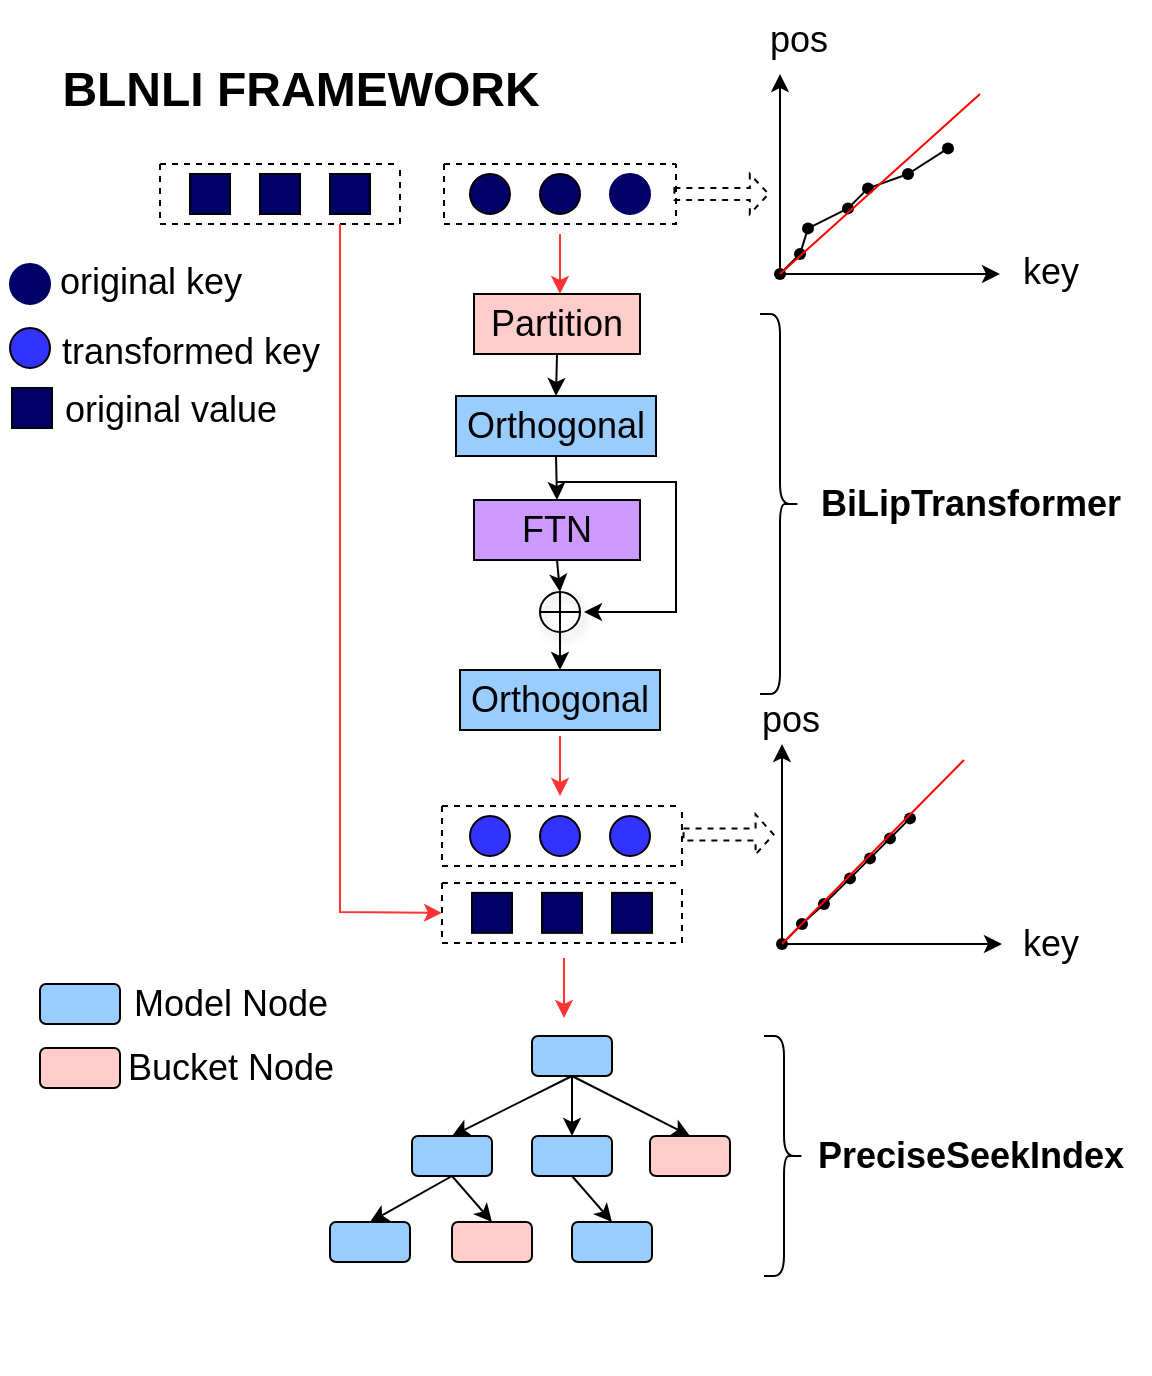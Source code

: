 <mxfile version="26.2.14">
  <diagram name="第 1 页" id="k9ARDZo4Aj4IXarrBpMy">
    <mxGraphModel dx="2253" dy="681" grid="1" gridSize="10" guides="1" tooltips="1" connect="1" arrows="1" fold="1" page="1" pageScale="1" pageWidth="827" pageHeight="1169" math="0" shadow="0">
      <root>
        <mxCell id="0" />
        <mxCell id="1" parent="0" />
        <mxCell id="g1Dt68nagMTFg1dU7cTH-61" value="" style="shape=curlyBracket;whiteSpace=wrap;html=1;rounded=1;flipH=1;labelPosition=right;verticalLabelPosition=middle;align=left;verticalAlign=middle;" parent="1" vertex="1">
          <mxGeometry x="-40" y="322" width="20" height="190" as="geometry" />
        </mxCell>
        <mxCell id="g1Dt68nagMTFg1dU7cTH-103" value="" style="ellipse;whiteSpace=wrap;html=1;aspect=fixed;fillColor=#000066;" parent="1" vertex="1">
          <mxGeometry x="-185" y="252" width="20" height="20" as="geometry" />
        </mxCell>
        <mxCell id="g1Dt68nagMTFg1dU7cTH-104" value="" style="rounded=0;whiteSpace=wrap;html=1;fillColor=#000066;" parent="1" vertex="1">
          <mxGeometry x="-290" y="252" width="20" height="20" as="geometry" />
        </mxCell>
        <mxCell id="g1Dt68nagMTFg1dU7cTH-106" value="" style="ellipse;whiteSpace=wrap;html=1;aspect=fixed;fillColor=#000066;" parent="1" vertex="1">
          <mxGeometry x="-150" y="252" width="20" height="20" as="geometry" />
        </mxCell>
        <mxCell id="g1Dt68nagMTFg1dU7cTH-108" value="" style="rounded=0;whiteSpace=wrap;html=1;fillColor=#000066;" parent="1" vertex="1">
          <mxGeometry x="-325" y="252" width="20" height="20" as="geometry" />
        </mxCell>
        <mxCell id="g1Dt68nagMTFg1dU7cTH-109" value="" style="rounded=0;whiteSpace=wrap;html=1;fillColor=#000066;" parent="1" vertex="1">
          <mxGeometry x="-255" y="252" width="20" height="20" as="geometry" />
        </mxCell>
        <mxCell id="g1Dt68nagMTFg1dU7cTH-112" value="" style="endArrow=classic;html=1;rounded=0;fillColor=#FF3333;strokeColor=#FF3333;" parent="1" edge="1">
          <mxGeometry width="50" height="50" relative="1" as="geometry">
            <mxPoint x="-140" y="282" as="sourcePoint" />
            <mxPoint x="-140" y="312" as="targetPoint" />
          </mxGeometry>
        </mxCell>
        <mxCell id="g1Dt68nagMTFg1dU7cTH-121" value="" style="ellipse;whiteSpace=wrap;html=1;aspect=fixed;fillColor=#3333FF;" parent="1" vertex="1">
          <mxGeometry x="-150" y="573" width="20" height="20" as="geometry" />
        </mxCell>
        <mxCell id="g1Dt68nagMTFg1dU7cTH-124" value="" style="ellipse;whiteSpace=wrap;html=1;aspect=fixed;fillColor=#3333FF;" parent="1" vertex="1">
          <mxGeometry x="-185" y="573" width="20" height="20" as="geometry" />
        </mxCell>
        <mxCell id="g1Dt68nagMTFg1dU7cTH-125" value="" style="ellipse;whiteSpace=wrap;html=1;aspect=fixed;fillColor=#3333FF;" parent="1" vertex="1">
          <mxGeometry x="-115" y="573" width="20" height="20" as="geometry" />
        </mxCell>
        <mxCell id="g1Dt68nagMTFg1dU7cTH-128" value="" style="endArrow=classic;html=1;rounded=0;fillColor=#FF3333;strokeColor=#FF3333;" parent="1" edge="1">
          <mxGeometry width="50" height="50" relative="1" as="geometry">
            <mxPoint x="-140" y="533" as="sourcePoint" />
            <mxPoint x="-140" y="563" as="targetPoint" />
          </mxGeometry>
        </mxCell>
        <mxCell id="g1Dt68nagMTFg1dU7cTH-160" value="" style="ellipse;whiteSpace=wrap;html=1;aspect=fixed;fillColor=#000066;strokeColor=#000066;" parent="1" vertex="1">
          <mxGeometry x="-415" y="297" width="20" height="20" as="geometry" />
        </mxCell>
        <mxCell id="g1Dt68nagMTFg1dU7cTH-161" value="" style="ellipse;whiteSpace=wrap;html=1;aspect=fixed;fillColor=#3333FF;" parent="1" vertex="1">
          <mxGeometry x="-415" y="329" width="20" height="20" as="geometry" />
        </mxCell>
        <mxCell id="g1Dt68nagMTFg1dU7cTH-163" value="" style="rounded=0;whiteSpace=wrap;html=1;fillColor=#000066;" parent="1" vertex="1">
          <mxGeometry x="-414" y="359" width="20" height="20" as="geometry" />
        </mxCell>
        <mxCell id="g1Dt68nagMTFg1dU7cTH-174" value="" style="endArrow=classic;html=1;rounded=0;" parent="1" edge="1">
          <mxGeometry width="50" height="50" relative="1" as="geometry">
            <mxPoint x="-30" y="302" as="sourcePoint" />
            <mxPoint x="-30" y="202" as="targetPoint" />
          </mxGeometry>
        </mxCell>
        <mxCell id="g1Dt68nagMTFg1dU7cTH-175" value="" style="endArrow=classic;html=1;rounded=0;" parent="1" edge="1">
          <mxGeometry width="50" height="50" relative="1" as="geometry">
            <mxPoint x="-30" y="302" as="sourcePoint" />
            <mxPoint x="80" y="302" as="targetPoint" />
          </mxGeometry>
        </mxCell>
        <mxCell id="g1Dt68nagMTFg1dU7cTH-176" value="" style="shape=waypoint;sketch=0;fillStyle=solid;size=6;pointerEvents=1;points=[];fillColor=none;resizable=0;rotatable=0;perimeter=centerPerimeter;snapToPoint=1;" parent="1" vertex="1">
          <mxGeometry x="-30" y="282" width="20" height="20" as="geometry" />
        </mxCell>
        <mxCell id="g1Dt68nagMTFg1dU7cTH-177" value="" style="shape=waypoint;sketch=0;fillStyle=solid;size=6;pointerEvents=1;points=[];fillColor=#000066;resizable=0;rotatable=0;perimeter=centerPerimeter;snapToPoint=1;" parent="1" vertex="1">
          <mxGeometry x="-26" y="269.19" width="20" height="20" as="geometry" />
        </mxCell>
        <mxCell id="g1Dt68nagMTFg1dU7cTH-183" value="" style="shape=waypoint;sketch=0;fillStyle=solid;size=6;pointerEvents=1;points=[];fillColor=#000066;resizable=0;rotatable=0;perimeter=centerPerimeter;snapToPoint=1;" parent="1" vertex="1">
          <mxGeometry x="4" y="249.19" width="20" height="20" as="geometry" />
        </mxCell>
        <mxCell id="g1Dt68nagMTFg1dU7cTH-184" value="" style="shape=waypoint;sketch=0;fillStyle=solid;size=6;pointerEvents=1;points=[];fillColor=#000066;resizable=0;rotatable=0;perimeter=centerPerimeter;snapToPoint=1;" parent="1" vertex="1">
          <mxGeometry x="-6" y="259.19" width="20" height="20" as="geometry" />
        </mxCell>
        <mxCell id="g1Dt68nagMTFg1dU7cTH-185" value="" style="shape=waypoint;sketch=0;fillStyle=solid;size=6;pointerEvents=1;points=[];fillColor=#000066;resizable=0;rotatable=0;perimeter=centerPerimeter;snapToPoint=1;" parent="1" vertex="1">
          <mxGeometry x="44" y="229.19" width="20" height="20" as="geometry" />
        </mxCell>
        <mxCell id="g1Dt68nagMTFg1dU7cTH-186" value="" style="shape=waypoint;sketch=0;fillStyle=solid;size=6;pointerEvents=1;points=[];fillColor=#000066;resizable=0;rotatable=0;perimeter=centerPerimeter;snapToPoint=1;" parent="1" vertex="1">
          <mxGeometry x="24" y="242" width="20" height="20" as="geometry" />
        </mxCell>
        <mxCell id="g1Dt68nagMTFg1dU7cTH-187" value="" style="endArrow=none;html=1;rounded=0;exitX=0.425;exitY=1.025;exitDx=0;exitDy=0;exitPerimeter=0;" parent="1" source="g1Dt68nagMTFg1dU7cTH-176" target="g1Dt68nagMTFg1dU7cTH-177" edge="1">
          <mxGeometry width="50" height="50" relative="1" as="geometry">
            <mxPoint x="-90" y="412" as="sourcePoint" />
            <mxPoint x="-40" y="362" as="targetPoint" />
          </mxGeometry>
        </mxCell>
        <mxCell id="g1Dt68nagMTFg1dU7cTH-188" value="" style="endArrow=none;html=1;rounded=0;entryX=0.35;entryY=1.14;entryDx=0;entryDy=0;entryPerimeter=0;" parent="1" source="g1Dt68nagMTFg1dU7cTH-177" target="g1Dt68nagMTFg1dU7cTH-184" edge="1">
          <mxGeometry width="50" height="50" relative="1" as="geometry">
            <mxPoint x="-90" y="412" as="sourcePoint" />
            <mxPoint x="-40" y="362" as="targetPoint" />
          </mxGeometry>
        </mxCell>
        <mxCell id="g1Dt68nagMTFg1dU7cTH-189" value="" style="endArrow=none;html=1;rounded=0;entryX=1.125;entryY=0.39;entryDx=0;entryDy=0;entryPerimeter=0;exitX=0.45;exitY=0.165;exitDx=0;exitDy=0;exitPerimeter=0;" parent="1" source="g1Dt68nagMTFg1dU7cTH-183" target="g1Dt68nagMTFg1dU7cTH-184" edge="1">
          <mxGeometry width="50" height="50" relative="1" as="geometry">
            <mxPoint x="-90" y="412" as="sourcePoint" />
            <mxPoint x="-40" y="362" as="targetPoint" />
          </mxGeometry>
        </mxCell>
        <mxCell id="g1Dt68nagMTFg1dU7cTH-190" value="" style="endArrow=none;html=1;rounded=0;entryX=0.7;entryY=0.25;entryDx=0;entryDy=0;entryPerimeter=0;exitX=0.85;exitY=0.315;exitDx=0;exitDy=0;exitPerimeter=0;" parent="1" source="g1Dt68nagMTFg1dU7cTH-183" target="g1Dt68nagMTFg1dU7cTH-186" edge="1">
          <mxGeometry width="50" height="50" relative="1" as="geometry">
            <mxPoint x="-90" y="412" as="sourcePoint" />
            <mxPoint x="-40" y="362" as="targetPoint" />
          </mxGeometry>
        </mxCell>
        <mxCell id="g1Dt68nagMTFg1dU7cTH-191" value="" style="endArrow=none;html=1;rounded=0;entryX=0.675;entryY=0.725;entryDx=0;entryDy=0;entryPerimeter=0;fillColor=#000066;" parent="1" source="g1Dt68nagMTFg1dU7cTH-185" target="g1Dt68nagMTFg1dU7cTH-186" edge="1">
          <mxGeometry width="50" height="50" relative="1" as="geometry">
            <mxPoint x="-90" y="412" as="sourcePoint" />
            <mxPoint x="-40" y="362" as="targetPoint" />
          </mxGeometry>
        </mxCell>
        <mxCell id="g1Dt68nagMTFg1dU7cTH-219" value="&lt;font style=&quot;font-size: 18px;&quot;&gt;pos&lt;/font&gt;" style="text;html=1;align=center;verticalAlign=middle;resizable=0;points=[];autosize=1;strokeColor=none;fillColor=none;" parent="1" vertex="1">
          <mxGeometry x="-46" y="165" width="50" height="40" as="geometry" />
        </mxCell>
        <mxCell id="g1Dt68nagMTFg1dU7cTH-220" value="" style="endArrow=none;html=1;rounded=0;entryX=0.8;entryY=0.35;entryDx=0;entryDy=0;entryPerimeter=0;exitX=0.825;exitY=0.75;exitDx=0;exitDy=0;exitPerimeter=0;" parent="1" source="g1Dt68nagMTFg1dU7cTH-176" target="g1Dt68nagMTFg1dU7cTH-221" edge="1">
          <mxGeometry width="50" height="50" relative="1" as="geometry">
            <mxPoint x="-90" y="412" as="sourcePoint" />
            <mxPoint x="70" y="222" as="targetPoint" />
          </mxGeometry>
        </mxCell>
        <mxCell id="g1Dt68nagMTFg1dU7cTH-221" value="" style="shape=waypoint;sketch=0;fillStyle=solid;size=6;pointerEvents=1;points=[];fillColor=#000066;resizable=0;rotatable=0;perimeter=centerPerimeter;snapToPoint=1;" parent="1" vertex="1">
          <mxGeometry x="-40" y="292" width="20" height="20" as="geometry" />
        </mxCell>
        <mxCell id="g1Dt68nagMTFg1dU7cTH-222" value="" style="endArrow=none;html=1;rounded=0;strokeColor=#FF0000;fillColor=#000066;" parent="1" source="g1Dt68nagMTFg1dU7cTH-221" edge="1">
          <mxGeometry width="50" height="50" relative="1" as="geometry">
            <mxPoint x="-90" y="412" as="sourcePoint" />
            <mxPoint x="70" y="212" as="targetPoint" />
          </mxGeometry>
        </mxCell>
        <mxCell id="g1Dt68nagMTFg1dU7cTH-261" value="" style="swimlane;startSize=0;strokeColor=none;" parent="1" vertex="1">
          <mxGeometry x="-420" y="182" width="570" height="670" as="geometry" />
        </mxCell>
        <mxCell id="g1Dt68nagMTFg1dU7cTH-264" value="&lt;b&gt;&lt;font style=&quot;font-size: 24px;&quot;&gt;BLNLI FRAMEWORK&lt;/font&gt;&lt;/b&gt;" style="text;html=1;align=center;verticalAlign=middle;resizable=0;points=[];autosize=1;strokeColor=none;fillColor=none;" parent="g1Dt68nagMTFg1dU7cTH-261" vertex="1">
          <mxGeometry x="20" y="8" width="260" height="40" as="geometry" />
        </mxCell>
        <mxCell id="g1Dt68nagMTFg1dU7cTH-107" value="" style="ellipse;whiteSpace=wrap;html=1;aspect=fixed;fillColor=#000066;strokeColor=#000066;" parent="g1Dt68nagMTFg1dU7cTH-261" vertex="1">
          <mxGeometry x="305" y="70" width="20" height="20" as="geometry" />
        </mxCell>
        <mxCell id="g1Dt68nagMTFg1dU7cTH-171" value="" style="shape=singleArrow;direction=south;whiteSpace=wrap;html=1;rotation=-90;dashed=1;" parent="g1Dt68nagMTFg1dU7cTH-261" vertex="1">
          <mxGeometry x="350.77" y="56.45" width="20" height="47.11" as="geometry" />
        </mxCell>
        <mxCell id="g1Dt68nagMTFg1dU7cTH-158" value="" style="swimlane;startSize=0;dashed=1;" parent="g1Dt68nagMTFg1dU7cTH-261" vertex="1">
          <mxGeometry x="221" y="386" width="120" height="30" as="geometry">
            <mxRectangle x="180" y="400" width="50" height="40" as="alternateBounds" />
          </mxGeometry>
        </mxCell>
        <mxCell id="g1Dt68nagMTFg1dU7cTH-64" value="&lt;b&gt;&lt;font style=&quot;font-size: 18px;&quot;&gt;PreciseSeekIndex&lt;/font&gt;&lt;/b&gt;" style="text;html=1;align=center;verticalAlign=middle;resizable=0;points=[];autosize=1;strokeColor=none;fillColor=none;rotation=0;" parent="g1Dt68nagMTFg1dU7cTH-261" vertex="1">
          <mxGeometry x="395" y="541" width="180" height="40" as="geometry" />
        </mxCell>
        <mxCell id="g1Dt68nagMTFg1dU7cTH-99" value="" style="shape=curlyBracket;whiteSpace=wrap;html=1;rounded=1;flipH=1;labelPosition=right;verticalLabelPosition=middle;align=left;verticalAlign=middle;" parent="g1Dt68nagMTFg1dU7cTH-261" vertex="1">
          <mxGeometry x="382" y="501" width="20" height="120" as="geometry" />
        </mxCell>
        <mxCell id="g1Dt68nagMTFg1dU7cTH-130" value="" style="rounded=0;whiteSpace=wrap;html=1;fillColor=#000066;" parent="g1Dt68nagMTFg1dU7cTH-261" vertex="1">
          <mxGeometry x="236" y="429.44" width="20" height="20" as="geometry" />
        </mxCell>
        <mxCell id="g1Dt68nagMTFg1dU7cTH-131" value="" style="rounded=0;whiteSpace=wrap;html=1;fillColor=#000066;" parent="g1Dt68nagMTFg1dU7cTH-261" vertex="1">
          <mxGeometry x="306" y="429.44" width="20" height="20" as="geometry" />
        </mxCell>
        <mxCell id="g1Dt68nagMTFg1dU7cTH-132" value="" style="rounded=0;whiteSpace=wrap;html=1;fillColor=#000066;" parent="g1Dt68nagMTFg1dU7cTH-261" vertex="1">
          <mxGeometry x="271" y="429.44" width="20" height="20" as="geometry" />
        </mxCell>
        <mxCell id="DO2-AvCjNsM7Y0rYpIjJ-1" value="" style="swimlane;startSize=0;dashed=1;" parent="g1Dt68nagMTFg1dU7cTH-261" vertex="1">
          <mxGeometry x="221" y="424.44" width="120" height="30" as="geometry">
            <mxRectangle x="180" y="400" width="50" height="40" as="alternateBounds" />
          </mxGeometry>
        </mxCell>
        <mxCell id="DO2-AvCjNsM7Y0rYpIjJ-2" value="" style="swimlane;startSize=0;dashed=1;" parent="g1Dt68nagMTFg1dU7cTH-261" vertex="1">
          <mxGeometry x="222" y="65" width="116" height="30" as="geometry">
            <mxRectangle x="180" y="400" width="50" height="40" as="alternateBounds" />
          </mxGeometry>
        </mxCell>
        <mxCell id="DO2-AvCjNsM7Y0rYpIjJ-3" value="" style="swimlane;startSize=0;dashed=1;" parent="g1Dt68nagMTFg1dU7cTH-261" vertex="1">
          <mxGeometry x="80" y="65" width="120" height="30" as="geometry">
            <mxRectangle x="180" y="400" width="50" height="40" as="alternateBounds" />
          </mxGeometry>
        </mxCell>
        <mxCell id="DO2-AvCjNsM7Y0rYpIjJ-4" value="" style="shape=singleArrow;direction=south;whiteSpace=wrap;html=1;rotation=-90;dashed=1;" parent="g1Dt68nagMTFg1dU7cTH-261" vertex="1">
          <mxGeometry x="354.28" y="377.72" width="20" height="45" as="geometry" />
        </mxCell>
        <mxCell id="g1Dt68nagMTFg1dU7cTH-243" value="" style="endArrow=classic;html=1;rounded=0;" parent="g1Dt68nagMTFg1dU7cTH-261" edge="1">
          <mxGeometry width="50" height="50" relative="1" as="geometry">
            <mxPoint x="391" y="455" as="sourcePoint" />
            <mxPoint x="391" y="355" as="targetPoint" />
          </mxGeometry>
        </mxCell>
        <mxCell id="g1Dt68nagMTFg1dU7cTH-244" value="" style="endArrow=classic;html=1;rounded=0;" parent="g1Dt68nagMTFg1dU7cTH-261" edge="1">
          <mxGeometry width="50" height="50" relative="1" as="geometry">
            <mxPoint x="391" y="455" as="sourcePoint" />
            <mxPoint x="501" y="455" as="targetPoint" />
          </mxGeometry>
        </mxCell>
        <mxCell id="g1Dt68nagMTFg1dU7cTH-245" value="" style="shape=waypoint;sketch=0;fillStyle=solid;size=6;pointerEvents=1;points=[];fillColor=none;resizable=0;rotatable=0;perimeter=centerPerimeter;snapToPoint=1;" parent="g1Dt68nagMTFg1dU7cTH-261" vertex="1">
          <mxGeometry x="391" y="435" width="20" height="20" as="geometry" />
        </mxCell>
        <mxCell id="g1Dt68nagMTFg1dU7cTH-246" value="" style="shape=waypoint;sketch=0;fillStyle=solid;size=6;pointerEvents=1;points=[];fillColor=#000066;resizable=0;rotatable=0;perimeter=centerPerimeter;snapToPoint=1;" parent="g1Dt68nagMTFg1dU7cTH-261" vertex="1">
          <mxGeometry x="402" y="425" width="20" height="20" as="geometry" />
        </mxCell>
        <mxCell id="g1Dt68nagMTFg1dU7cTH-247" value="" style="shape=waypoint;sketch=0;fillStyle=solid;size=6;pointerEvents=1;points=[];fillColor=#000066;resizable=0;rotatable=0;perimeter=centerPerimeter;snapToPoint=1;" parent="g1Dt68nagMTFg1dU7cTH-261" vertex="1">
          <mxGeometry x="425" y="402.19" width="20" height="20" as="geometry" />
        </mxCell>
        <mxCell id="g1Dt68nagMTFg1dU7cTH-248" value="" style="shape=waypoint;sketch=0;fillStyle=solid;size=6;pointerEvents=1;points=[];fillColor=#000066;resizable=0;rotatable=0;perimeter=centerPerimeter;snapToPoint=1;" parent="g1Dt68nagMTFg1dU7cTH-261" vertex="1">
          <mxGeometry x="415" y="412.19" width="20" height="20" as="geometry" />
        </mxCell>
        <mxCell id="g1Dt68nagMTFg1dU7cTH-249" value="" style="shape=waypoint;sketch=0;fillStyle=solid;size=6;pointerEvents=1;points=[];fillColor=#000066;resizable=0;rotatable=0;perimeter=centerPerimeter;snapToPoint=1;" parent="g1Dt68nagMTFg1dU7cTH-261" vertex="1">
          <mxGeometry x="445" y="382.19" width="20" height="20" as="geometry" />
        </mxCell>
        <mxCell id="g1Dt68nagMTFg1dU7cTH-250" value="" style="shape=waypoint;sketch=0;fillStyle=solid;size=6;pointerEvents=1;points=[];fillColor=#000066;resizable=0;rotatable=0;perimeter=centerPerimeter;snapToPoint=1;" parent="g1Dt68nagMTFg1dU7cTH-261" vertex="1">
          <mxGeometry x="435" y="392.19" width="20" height="20" as="geometry" />
        </mxCell>
        <mxCell id="g1Dt68nagMTFg1dU7cTH-251" value="" style="endArrow=none;html=1;rounded=0;exitX=0.425;exitY=1.025;exitDx=0;exitDy=0;exitPerimeter=0;" parent="g1Dt68nagMTFg1dU7cTH-261" source="g1Dt68nagMTFg1dU7cTH-245" target="g1Dt68nagMTFg1dU7cTH-246" edge="1">
          <mxGeometry width="50" height="50" relative="1" as="geometry">
            <mxPoint x="331" y="565" as="sourcePoint" />
            <mxPoint x="381" y="515" as="targetPoint" />
          </mxGeometry>
        </mxCell>
        <mxCell id="g1Dt68nagMTFg1dU7cTH-252" value="" style="endArrow=none;html=1;rounded=0;entryX=0.35;entryY=1.14;entryDx=0;entryDy=0;entryPerimeter=0;" parent="g1Dt68nagMTFg1dU7cTH-261" source="g1Dt68nagMTFg1dU7cTH-246" target="g1Dt68nagMTFg1dU7cTH-248" edge="1">
          <mxGeometry width="50" height="50" relative="1" as="geometry">
            <mxPoint x="331" y="565" as="sourcePoint" />
            <mxPoint x="381" y="515" as="targetPoint" />
          </mxGeometry>
        </mxCell>
        <mxCell id="g1Dt68nagMTFg1dU7cTH-253" value="" style="endArrow=none;html=1;rounded=0;entryX=1.125;entryY=0.39;entryDx=0;entryDy=0;entryPerimeter=0;exitX=0.45;exitY=0.165;exitDx=0;exitDy=0;exitPerimeter=0;" parent="g1Dt68nagMTFg1dU7cTH-261" source="g1Dt68nagMTFg1dU7cTH-247" target="g1Dt68nagMTFg1dU7cTH-248" edge="1">
          <mxGeometry width="50" height="50" relative="1" as="geometry">
            <mxPoint x="331" y="565" as="sourcePoint" />
            <mxPoint x="381" y="515" as="targetPoint" />
          </mxGeometry>
        </mxCell>
        <mxCell id="g1Dt68nagMTFg1dU7cTH-254" value="" style="endArrow=none;html=1;rounded=0;entryX=0.7;entryY=0.25;entryDx=0;entryDy=0;entryPerimeter=0;exitX=0.85;exitY=0.315;exitDx=0;exitDy=0;exitPerimeter=0;" parent="g1Dt68nagMTFg1dU7cTH-261" source="g1Dt68nagMTFg1dU7cTH-247" target="g1Dt68nagMTFg1dU7cTH-250" edge="1">
          <mxGeometry width="50" height="50" relative="1" as="geometry">
            <mxPoint x="331" y="565" as="sourcePoint" />
            <mxPoint x="381" y="515" as="targetPoint" />
          </mxGeometry>
        </mxCell>
        <mxCell id="g1Dt68nagMTFg1dU7cTH-255" value="" style="endArrow=none;html=1;rounded=0;entryX=0.675;entryY=0.725;entryDx=0;entryDy=0;entryPerimeter=0;fillColor=#000066;" parent="g1Dt68nagMTFg1dU7cTH-261" source="g1Dt68nagMTFg1dU7cTH-249" target="g1Dt68nagMTFg1dU7cTH-250" edge="1">
          <mxGeometry width="50" height="50" relative="1" as="geometry">
            <mxPoint x="331" y="565" as="sourcePoint" />
            <mxPoint x="381" y="515" as="targetPoint" />
          </mxGeometry>
        </mxCell>
        <mxCell id="g1Dt68nagMTFg1dU7cTH-257" value="&lt;font style=&quot;font-size: 18px;&quot;&gt;pos&lt;/font&gt;" style="text;html=1;align=center;verticalAlign=middle;resizable=0;points=[];autosize=1;strokeColor=none;fillColor=none;" parent="g1Dt68nagMTFg1dU7cTH-261" vertex="1">
          <mxGeometry x="370" y="323" width="50" height="40" as="geometry" />
        </mxCell>
        <mxCell id="g1Dt68nagMTFg1dU7cTH-258" value="" style="endArrow=none;html=1;rounded=0;entryX=0.8;entryY=0.35;entryDx=0;entryDy=0;entryPerimeter=0;exitX=0.825;exitY=0.75;exitDx=0;exitDy=0;exitPerimeter=0;" parent="g1Dt68nagMTFg1dU7cTH-261" source="g1Dt68nagMTFg1dU7cTH-245" target="g1Dt68nagMTFg1dU7cTH-259" edge="1">
          <mxGeometry width="50" height="50" relative="1" as="geometry">
            <mxPoint x="331" y="565" as="sourcePoint" />
            <mxPoint x="491" y="375" as="targetPoint" />
          </mxGeometry>
        </mxCell>
        <mxCell id="g1Dt68nagMTFg1dU7cTH-259" value="" style="shape=waypoint;sketch=0;fillStyle=solid;size=6;pointerEvents=1;points=[];fillColor=#000066;resizable=0;rotatable=0;perimeter=centerPerimeter;snapToPoint=1;" parent="g1Dt68nagMTFg1dU7cTH-261" vertex="1">
          <mxGeometry x="381" y="445" width="20" height="20" as="geometry" />
        </mxCell>
        <mxCell id="g1Dt68nagMTFg1dU7cTH-260" value="" style="endArrow=none;html=1;rounded=0;strokeColor=#FF0000;fillColor=#000066;" parent="g1Dt68nagMTFg1dU7cTH-261" source="g1Dt68nagMTFg1dU7cTH-259" edge="1">
          <mxGeometry width="50" height="50" relative="1" as="geometry">
            <mxPoint x="331" y="565" as="sourcePoint" />
            <mxPoint x="482" y="363" as="targetPoint" />
          </mxGeometry>
        </mxCell>
        <mxCell id="AqLnFw6Hy6AkarNqd28j-1" value="&lt;font style=&quot;font-size: 18px;&quot;&gt;Orthogonal&lt;/font&gt;" style="rounded=0;whiteSpace=wrap;html=1;fillColor=#99CCFF;" parent="g1Dt68nagMTFg1dU7cTH-261" vertex="1">
          <mxGeometry x="228" y="181" width="100" height="30" as="geometry" />
        </mxCell>
        <mxCell id="AqLnFw6Hy6AkarNqd28j-2" value="&lt;font style=&quot;font-size: 18px;&quot;&gt;Orthogonal&lt;/font&gt;" style="rounded=0;whiteSpace=wrap;html=1;fillColor=#99CCFF;" parent="g1Dt68nagMTFg1dU7cTH-261" vertex="1">
          <mxGeometry x="230" y="318" width="100" height="30" as="geometry" />
        </mxCell>
        <mxCell id="AqLnFw6Hy6AkarNqd28j-3" value="&lt;font style=&quot;font-size: 18px;&quot;&gt;FTN&lt;/font&gt;" style="rounded=0;whiteSpace=wrap;html=1;fillColor=#CC99FF;" parent="g1Dt68nagMTFg1dU7cTH-261" vertex="1">
          <mxGeometry x="237" y="233" width="83" height="30" as="geometry" />
        </mxCell>
        <mxCell id="AqLnFw6Hy6AkarNqd28j-4" value="" style="ellipse;whiteSpace=wrap;html=1;aspect=fixed;shadow=1;fillColor=none;" parent="g1Dt68nagMTFg1dU7cTH-261" vertex="1">
          <mxGeometry x="270" y="279" width="20" height="20" as="geometry" />
        </mxCell>
        <mxCell id="AqLnFw6Hy6AkarNqd28j-5" value="" style="endArrow=none;html=1;rounded=0;exitX=0;exitY=0.5;exitDx=0;exitDy=0;entryX=1;entryY=0.5;entryDx=0;entryDy=0;" parent="g1Dt68nagMTFg1dU7cTH-261" source="AqLnFw6Hy6AkarNqd28j-4" target="AqLnFw6Hy6AkarNqd28j-4" edge="1">
          <mxGeometry width="50" height="50" relative="1" as="geometry">
            <mxPoint x="450" y="404" as="sourcePoint" />
            <mxPoint x="500" y="354" as="targetPoint" />
          </mxGeometry>
        </mxCell>
        <mxCell id="AqLnFw6Hy6AkarNqd28j-6" value="" style="endArrow=none;html=1;rounded=0;exitX=0.5;exitY=1;exitDx=0;exitDy=0;entryX=0.5;entryY=0;entryDx=0;entryDy=0;" parent="g1Dt68nagMTFg1dU7cTH-261" source="AqLnFw6Hy6AkarNqd28j-4" target="AqLnFw6Hy6AkarNqd28j-4" edge="1">
          <mxGeometry width="50" height="50" relative="1" as="geometry">
            <mxPoint x="450" y="404" as="sourcePoint" />
            <mxPoint x="500" y="354" as="targetPoint" />
          </mxGeometry>
        </mxCell>
        <mxCell id="AqLnFw6Hy6AkarNqd28j-8" value="" style="endArrow=classic;html=1;rounded=0;exitX=0.5;exitY=1;exitDx=0;exitDy=0;entryX=0.5;entryY=0;entryDx=0;entryDy=0;" parent="g1Dt68nagMTFg1dU7cTH-261" source="AqLnFw6Hy6AkarNqd28j-1" target="AqLnFw6Hy6AkarNqd28j-3" edge="1">
          <mxGeometry width="50" height="50" relative="1" as="geometry">
            <mxPoint x="580" y="383" as="sourcePoint" />
            <mxPoint x="630" y="333" as="targetPoint" />
          </mxGeometry>
        </mxCell>
        <mxCell id="AqLnFw6Hy6AkarNqd28j-10" value="" style="endArrow=classic;html=1;rounded=0;exitX=0.5;exitY=1;exitDx=0;exitDy=0;entryX=0.5;entryY=0;entryDx=0;entryDy=0;" parent="g1Dt68nagMTFg1dU7cTH-261" source="AqLnFw6Hy6AkarNqd28j-3" target="AqLnFw6Hy6AkarNqd28j-4" edge="1">
          <mxGeometry width="50" height="50" relative="1" as="geometry">
            <mxPoint x="580" y="383" as="sourcePoint" />
            <mxPoint x="630" y="333" as="targetPoint" />
          </mxGeometry>
        </mxCell>
        <mxCell id="AqLnFw6Hy6AkarNqd28j-11" value="" style="endArrow=classic;html=1;rounded=0;exitX=0.5;exitY=1;exitDx=0;exitDy=0;entryX=0.5;entryY=0;entryDx=0;entryDy=0;" parent="g1Dt68nagMTFg1dU7cTH-261" source="AqLnFw6Hy6AkarNqd28j-4" target="AqLnFw6Hy6AkarNqd28j-2" edge="1">
          <mxGeometry width="50" height="50" relative="1" as="geometry">
            <mxPoint x="580" y="383" as="sourcePoint" />
            <mxPoint x="630" y="333" as="targetPoint" />
          </mxGeometry>
        </mxCell>
        <mxCell id="AqLnFw6Hy6AkarNqd28j-12" value="" style="endArrow=classic;html=1;rounded=0;entryX=1;entryY=0.5;entryDx=0;entryDy=0;" parent="g1Dt68nagMTFg1dU7cTH-261" edge="1">
          <mxGeometry width="50" height="50" relative="1" as="geometry">
            <mxPoint x="278" y="224" as="sourcePoint" />
            <mxPoint x="292" y="289" as="targetPoint" />
            <Array as="points">
              <mxPoint x="338" y="224" />
              <mxPoint x="338" y="289" />
            </Array>
          </mxGeometry>
        </mxCell>
        <mxCell id="AqLnFw6Hy6AkarNqd28j-13" value="&lt;font style=&quot;font-size: 18px;&quot;&gt;Partition&lt;/font&gt;" style="rounded=0;whiteSpace=wrap;html=1;fillColor=#FFCCCC;" parent="g1Dt68nagMTFg1dU7cTH-261" vertex="1">
          <mxGeometry x="237" y="130" width="83" height="30" as="geometry" />
        </mxCell>
        <mxCell id="AqLnFw6Hy6AkarNqd28j-14" value="" style="endArrow=classic;html=1;rounded=0;exitX=0.5;exitY=1;exitDx=0;exitDy=0;entryX=0.5;entryY=0;entryDx=0;entryDy=0;" parent="g1Dt68nagMTFg1dU7cTH-261" source="AqLnFw6Hy6AkarNqd28j-13" target="AqLnFw6Hy6AkarNqd28j-1" edge="1">
          <mxGeometry width="50" height="50" relative="1" as="geometry">
            <mxPoint x="657" y="360" as="sourcePoint" />
            <mxPoint x="707" y="310" as="targetPoint" />
          </mxGeometry>
        </mxCell>
        <mxCell id="g1Dt68nagMTFg1dU7cTH-100" value="&lt;b&gt;&lt;font style=&quot;font-size: 18px;&quot;&gt;BiLipTransformer&lt;/font&gt;&lt;/b&gt;" style="text;html=1;align=center;verticalAlign=middle;resizable=0;points=[];autosize=1;strokeColor=none;fillColor=none;rotation=0;" parent="g1Dt68nagMTFg1dU7cTH-261" vertex="1">
          <mxGeometry x="400" y="215" width="170" height="40" as="geometry" />
        </mxCell>
        <mxCell id="g1Dt68nagMTFg1dU7cTH-218" value="&lt;font style=&quot;font-size: 18px;&quot;&gt;key&lt;/font&gt;" style="text;html=1;align=center;verticalAlign=middle;resizable=0;points=[];autosize=1;strokeColor=none;fillColor=none;" parent="g1Dt68nagMTFg1dU7cTH-261" vertex="1">
          <mxGeometry x="500" y="98.56" width="50" height="40" as="geometry" />
        </mxCell>
        <mxCell id="g1Dt68nagMTFg1dU7cTH-256" value="&lt;font style=&quot;font-size: 18px;&quot;&gt;key&lt;/font&gt;" style="text;html=1;align=center;verticalAlign=middle;resizable=0;points=[];autosize=1;strokeColor=none;fillColor=none;" parent="g1Dt68nagMTFg1dU7cTH-261" vertex="1">
          <mxGeometry x="500" y="435" width="50" height="40" as="geometry" />
        </mxCell>
        <mxCell id="aBX8Ah5i6_q4N7K0M4Cx-1" value="" style="rounded=1;whiteSpace=wrap;html=1;fillColor=#99CCFF;" vertex="1" parent="g1Dt68nagMTFg1dU7cTH-261">
          <mxGeometry x="266" y="501" width="40" height="20" as="geometry" />
        </mxCell>
        <mxCell id="aBX8Ah5i6_q4N7K0M4Cx-3" value="" style="rounded=1;whiteSpace=wrap;html=1;fillColor=#FFCCCC;" vertex="1" parent="g1Dt68nagMTFg1dU7cTH-261">
          <mxGeometry x="325" y="551" width="40" height="20" as="geometry" />
        </mxCell>
        <mxCell id="aBX8Ah5i6_q4N7K0M4Cx-4" value="" style="rounded=1;whiteSpace=wrap;html=1;fillColor=#99CCFF;" vertex="1" parent="g1Dt68nagMTFg1dU7cTH-261">
          <mxGeometry x="206.0" y="551" width="40" height="20" as="geometry" />
        </mxCell>
        <mxCell id="aBX8Ah5i6_q4N7K0M4Cx-6" value="" style="rounded=1;whiteSpace=wrap;html=1;fillColor=#99CCFF;" vertex="1" parent="g1Dt68nagMTFg1dU7cTH-261">
          <mxGeometry x="266" y="551" width="40" height="20" as="geometry" />
        </mxCell>
        <mxCell id="aBX8Ah5i6_q4N7K0M4Cx-11" value="" style="endArrow=classic;html=1;rounded=0;exitX=0.5;exitY=1;exitDx=0;exitDy=0;entryX=0.5;entryY=0;entryDx=0;entryDy=0;" edge="1" parent="g1Dt68nagMTFg1dU7cTH-261" source="aBX8Ah5i6_q4N7K0M4Cx-1" target="aBX8Ah5i6_q4N7K0M4Cx-4">
          <mxGeometry width="50" height="50" relative="1" as="geometry">
            <mxPoint x="706" y="561" as="sourcePoint" />
            <mxPoint x="756" y="511" as="targetPoint" />
          </mxGeometry>
        </mxCell>
        <mxCell id="aBX8Ah5i6_q4N7K0M4Cx-12" value="" style="endArrow=classic;html=1;rounded=0;entryX=0.5;entryY=0;entryDx=0;entryDy=0;exitX=0.5;exitY=1;exitDx=0;exitDy=0;" edge="1" parent="g1Dt68nagMTFg1dU7cTH-261" source="aBX8Ah5i6_q4N7K0M4Cx-1" target="aBX8Ah5i6_q4N7K0M4Cx-6">
          <mxGeometry width="50" height="50" relative="1" as="geometry">
            <mxPoint x="281" y="511" as="sourcePoint" />
            <mxPoint x="756" y="511" as="targetPoint" />
          </mxGeometry>
        </mxCell>
        <mxCell id="aBX8Ah5i6_q4N7K0M4Cx-13" value="" style="endArrow=classic;html=1;rounded=0;entryX=0.5;entryY=0;entryDx=0;entryDy=0;exitX=0.5;exitY=1;exitDx=0;exitDy=0;" edge="1" parent="g1Dt68nagMTFg1dU7cTH-261" source="aBX8Ah5i6_q4N7K0M4Cx-1" target="aBX8Ah5i6_q4N7K0M4Cx-3">
          <mxGeometry width="50" height="50" relative="1" as="geometry">
            <mxPoint x="276" y="461" as="sourcePoint" />
            <mxPoint x="346.0" y="551" as="targetPoint" />
          </mxGeometry>
        </mxCell>
        <mxCell id="aBX8Ah5i6_q4N7K0M4Cx-14" value="" style="endArrow=classic;html=1;rounded=0;exitX=0.5;exitY=1;exitDx=0;exitDy=0;entryX=0.5;entryY=0;entryDx=0;entryDy=0;" edge="1" parent="g1Dt68nagMTFg1dU7cTH-261" source="aBX8Ah5i6_q4N7K0M4Cx-4" target="aBX8Ah5i6_q4N7K0M4Cx-17">
          <mxGeometry width="50" height="50" relative="1" as="geometry">
            <mxPoint x="706" y="561" as="sourcePoint" />
            <mxPoint x="190" y="588" as="targetPoint" />
          </mxGeometry>
        </mxCell>
        <mxCell id="aBX8Ah5i6_q4N7K0M4Cx-15" value="" style="endArrow=classic;html=1;rounded=0;exitX=0.5;exitY=1;exitDx=0;exitDy=0;entryX=0.5;entryY=0;entryDx=0;entryDy=0;" edge="1" parent="g1Dt68nagMTFg1dU7cTH-261" source="aBX8Ah5i6_q4N7K0M4Cx-4" target="aBX8Ah5i6_q4N7K0M4Cx-23">
          <mxGeometry width="50" height="50" relative="1" as="geometry">
            <mxPoint x="706" y="561" as="sourcePoint" />
            <mxPoint x="231.0" y="621" as="targetPoint" />
          </mxGeometry>
        </mxCell>
        <mxCell id="aBX8Ah5i6_q4N7K0M4Cx-16" value="" style="endArrow=classic;html=1;rounded=0;exitX=0.5;exitY=1;exitDx=0;exitDy=0;entryX=0.5;entryY=0;entryDx=0;entryDy=0;" edge="1" parent="g1Dt68nagMTFg1dU7cTH-261" source="aBX8Ah5i6_q4N7K0M4Cx-6" target="aBX8Ah5i6_q4N7K0M4Cx-18">
          <mxGeometry width="50" height="50" relative="1" as="geometry">
            <mxPoint x="706" y="561" as="sourcePoint" />
            <mxPoint x="316" y="631" as="targetPoint" />
          </mxGeometry>
        </mxCell>
        <mxCell id="aBX8Ah5i6_q4N7K0M4Cx-17" value="" style="rounded=1;whiteSpace=wrap;html=1;fillColor=#99CCFF;" vertex="1" parent="g1Dt68nagMTFg1dU7cTH-261">
          <mxGeometry x="165.0" y="594" width="40" height="20" as="geometry" />
        </mxCell>
        <mxCell id="aBX8Ah5i6_q4N7K0M4Cx-18" value="" style="rounded=1;whiteSpace=wrap;html=1;fillColor=#99CCFF;" vertex="1" parent="g1Dt68nagMTFg1dU7cTH-261">
          <mxGeometry x="286" y="594" width="40" height="20" as="geometry" />
        </mxCell>
        <mxCell id="aBX8Ah5i6_q4N7K0M4Cx-23" value="" style="rounded=1;whiteSpace=wrap;html=1;fillColor=#FFCCCC;" vertex="1" parent="g1Dt68nagMTFg1dU7cTH-261">
          <mxGeometry x="226.0" y="594" width="40" height="20" as="geometry" />
        </mxCell>
        <mxCell id="aBX8Ah5i6_q4N7K0M4Cx-19" value="" style="rounded=1;whiteSpace=wrap;html=1;fillColor=#FFCCCC;" vertex="1" parent="g1Dt68nagMTFg1dU7cTH-261">
          <mxGeometry x="20" y="507" width="40" height="20" as="geometry" />
        </mxCell>
        <mxCell id="aBX8Ah5i6_q4N7K0M4Cx-20" value="" style="rounded=1;whiteSpace=wrap;html=1;fillColor=#99CCFF;" vertex="1" parent="g1Dt68nagMTFg1dU7cTH-261">
          <mxGeometry x="20" y="475" width="40" height="20" as="geometry" />
        </mxCell>
        <mxCell id="aBX8Ah5i6_q4N7K0M4Cx-26" value="&lt;font style=&quot;font-size: 18px;&quot;&gt;Model Node&lt;/font&gt;" style="text;html=1;align=center;verticalAlign=middle;resizable=0;points=[];autosize=1;strokeColor=none;fillColor=none;" vertex="1" parent="g1Dt68nagMTFg1dU7cTH-261">
          <mxGeometry x="55" y="465" width="120" height="40" as="geometry" />
        </mxCell>
        <mxCell id="aBX8Ah5i6_q4N7K0M4Cx-27" value="&lt;font style=&quot;font-size: 18px;&quot;&gt;Bucket Node&lt;/font&gt;" style="text;html=1;align=center;verticalAlign=middle;resizable=0;points=[];autosize=1;strokeColor=none;fillColor=none;" vertex="1" parent="g1Dt68nagMTFg1dU7cTH-261">
          <mxGeometry x="50" y="497" width="130" height="40" as="geometry" />
        </mxCell>
        <mxCell id="g1Dt68nagMTFg1dU7cTH-167" value="&lt;font style=&quot;font-size: 18px;&quot;&gt;original key&lt;/font&gt;" style="text;html=1;align=center;verticalAlign=middle;resizable=0;points=[];autosize=1;strokeColor=none;fillColor=none;" parent="g1Dt68nagMTFg1dU7cTH-261" vertex="1">
          <mxGeometry x="20" y="103.56" width="110" height="40" as="geometry" />
        </mxCell>
        <mxCell id="g1Dt68nagMTFg1dU7cTH-166" value="&lt;font style=&quot;font-size: 18px;&quot;&gt;transformed key&lt;/font&gt;" style="text;html=1;align=center;verticalAlign=middle;resizable=0;points=[];autosize=1;strokeColor=none;fillColor=none;" parent="g1Dt68nagMTFg1dU7cTH-261" vertex="1">
          <mxGeometry x="20" y="138.56" width="150" height="40" as="geometry" />
        </mxCell>
        <mxCell id="g1Dt68nagMTFg1dU7cTH-164" value="&lt;font style=&quot;font-size: 18px;&quot;&gt;original value&lt;/font&gt;" style="text;html=1;align=center;verticalAlign=middle;resizable=0;points=[];autosize=1;strokeColor=none;fillColor=none;" parent="g1Dt68nagMTFg1dU7cTH-261" vertex="1">
          <mxGeometry x="20" y="168" width="130" height="40" as="geometry" />
        </mxCell>
        <mxCell id="g1Dt68nagMTFg1dU7cTH-129" value="" style="endArrow=classic;html=1;rounded=0;fillColor=#FF3333;strokeColor=#FF3333;entryX=0;entryY=0.5;entryDx=0;entryDy=0;exitX=0.75;exitY=1;exitDx=0;exitDy=0;" parent="g1Dt68nagMTFg1dU7cTH-261" target="DO2-AvCjNsM7Y0rYpIjJ-1" edge="1" source="DO2-AvCjNsM7Y0rYpIjJ-3">
          <mxGeometry width="50" height="50" relative="1" as="geometry">
            <mxPoint x="150" y="100" as="sourcePoint" />
            <mxPoint x="210" y="320" as="targetPoint" />
            <Array as="points">
              <mxPoint x="170" y="439" />
            </Array>
          </mxGeometry>
        </mxCell>
        <mxCell id="aBX8Ah5i6_q4N7K0M4Cx-29" value="" style="endArrow=classic;html=1;rounded=0;fillColor=#FF3333;strokeColor=#FF3333;" edge="1" parent="1">
          <mxGeometry width="50" height="50" relative="1" as="geometry">
            <mxPoint x="-138" y="644" as="sourcePoint" />
            <mxPoint x="-138" y="674" as="targetPoint" />
          </mxGeometry>
        </mxCell>
      </root>
    </mxGraphModel>
  </diagram>
</mxfile>
